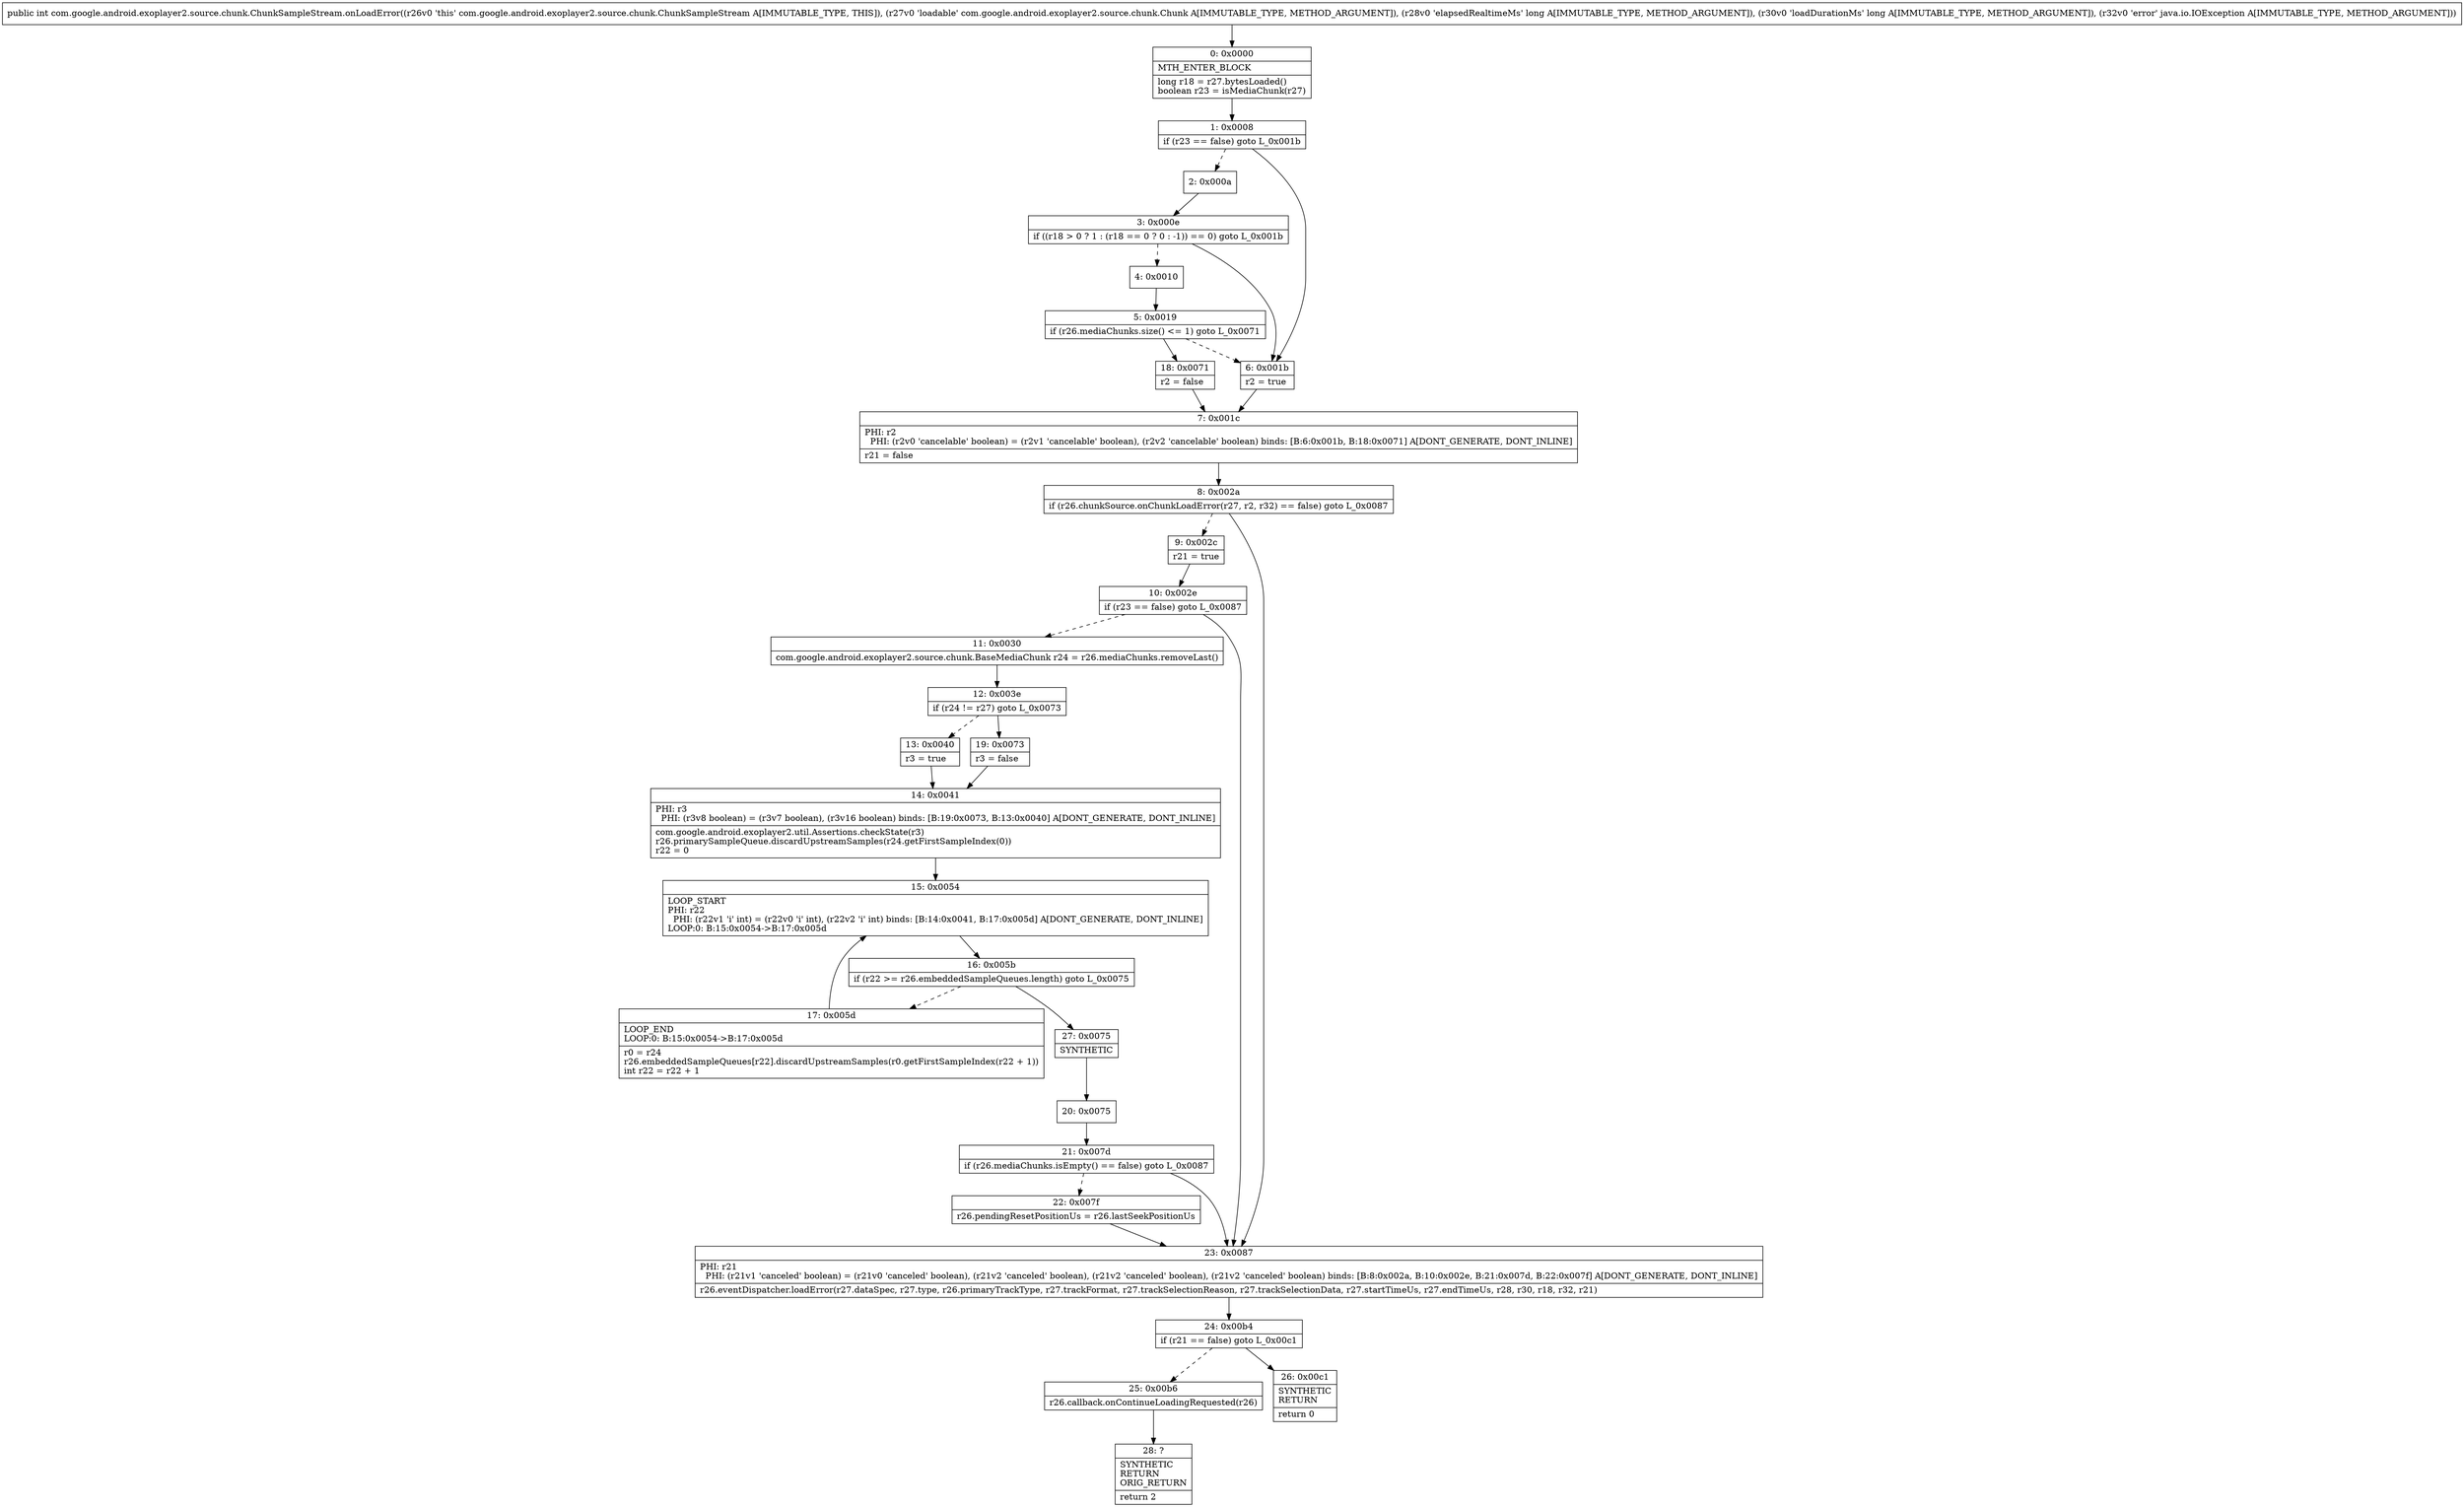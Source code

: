 digraph "CFG forcom.google.android.exoplayer2.source.chunk.ChunkSampleStream.onLoadError(Lcom\/google\/android\/exoplayer2\/source\/chunk\/Chunk;JJLjava\/io\/IOException;)I" {
Node_0 [shape=record,label="{0\:\ 0x0000|MTH_ENTER_BLOCK\l|long r18 = r27.bytesLoaded()\lboolean r23 = isMediaChunk(r27)\l}"];
Node_1 [shape=record,label="{1\:\ 0x0008|if (r23 == false) goto L_0x001b\l}"];
Node_2 [shape=record,label="{2\:\ 0x000a}"];
Node_3 [shape=record,label="{3\:\ 0x000e|if ((r18 \> 0 ? 1 : (r18 == 0 ? 0 : \-1)) == 0) goto L_0x001b\l}"];
Node_4 [shape=record,label="{4\:\ 0x0010}"];
Node_5 [shape=record,label="{5\:\ 0x0019|if (r26.mediaChunks.size() \<= 1) goto L_0x0071\l}"];
Node_6 [shape=record,label="{6\:\ 0x001b|r2 = true\l}"];
Node_7 [shape=record,label="{7\:\ 0x001c|PHI: r2 \l  PHI: (r2v0 'cancelable' boolean) = (r2v1 'cancelable' boolean), (r2v2 'cancelable' boolean) binds: [B:6:0x001b, B:18:0x0071] A[DONT_GENERATE, DONT_INLINE]\l|r21 = false\l}"];
Node_8 [shape=record,label="{8\:\ 0x002a|if (r26.chunkSource.onChunkLoadError(r27, r2, r32) == false) goto L_0x0087\l}"];
Node_9 [shape=record,label="{9\:\ 0x002c|r21 = true\l}"];
Node_10 [shape=record,label="{10\:\ 0x002e|if (r23 == false) goto L_0x0087\l}"];
Node_11 [shape=record,label="{11\:\ 0x0030|com.google.android.exoplayer2.source.chunk.BaseMediaChunk r24 = r26.mediaChunks.removeLast()\l}"];
Node_12 [shape=record,label="{12\:\ 0x003e|if (r24 != r27) goto L_0x0073\l}"];
Node_13 [shape=record,label="{13\:\ 0x0040|r3 = true\l}"];
Node_14 [shape=record,label="{14\:\ 0x0041|PHI: r3 \l  PHI: (r3v8 boolean) = (r3v7 boolean), (r3v16 boolean) binds: [B:19:0x0073, B:13:0x0040] A[DONT_GENERATE, DONT_INLINE]\l|com.google.android.exoplayer2.util.Assertions.checkState(r3)\lr26.primarySampleQueue.discardUpstreamSamples(r24.getFirstSampleIndex(0))\lr22 = 0\l}"];
Node_15 [shape=record,label="{15\:\ 0x0054|LOOP_START\lPHI: r22 \l  PHI: (r22v1 'i' int) = (r22v0 'i' int), (r22v2 'i' int) binds: [B:14:0x0041, B:17:0x005d] A[DONT_GENERATE, DONT_INLINE]\lLOOP:0: B:15:0x0054\-\>B:17:0x005d\l}"];
Node_16 [shape=record,label="{16\:\ 0x005b|if (r22 \>= r26.embeddedSampleQueues.length) goto L_0x0075\l}"];
Node_17 [shape=record,label="{17\:\ 0x005d|LOOP_END\lLOOP:0: B:15:0x0054\-\>B:17:0x005d\l|r0 = r24\lr26.embeddedSampleQueues[r22].discardUpstreamSamples(r0.getFirstSampleIndex(r22 + 1))\lint r22 = r22 + 1\l}"];
Node_18 [shape=record,label="{18\:\ 0x0071|r2 = false\l}"];
Node_19 [shape=record,label="{19\:\ 0x0073|r3 = false\l}"];
Node_20 [shape=record,label="{20\:\ 0x0075}"];
Node_21 [shape=record,label="{21\:\ 0x007d|if (r26.mediaChunks.isEmpty() == false) goto L_0x0087\l}"];
Node_22 [shape=record,label="{22\:\ 0x007f|r26.pendingResetPositionUs = r26.lastSeekPositionUs\l}"];
Node_23 [shape=record,label="{23\:\ 0x0087|PHI: r21 \l  PHI: (r21v1 'canceled' boolean) = (r21v0 'canceled' boolean), (r21v2 'canceled' boolean), (r21v2 'canceled' boolean), (r21v2 'canceled' boolean) binds: [B:8:0x002a, B:10:0x002e, B:21:0x007d, B:22:0x007f] A[DONT_GENERATE, DONT_INLINE]\l|r26.eventDispatcher.loadError(r27.dataSpec, r27.type, r26.primaryTrackType, r27.trackFormat, r27.trackSelectionReason, r27.trackSelectionData, r27.startTimeUs, r27.endTimeUs, r28, r30, r18, r32, r21)\l}"];
Node_24 [shape=record,label="{24\:\ 0x00b4|if (r21 == false) goto L_0x00c1\l}"];
Node_25 [shape=record,label="{25\:\ 0x00b6|r26.callback.onContinueLoadingRequested(r26)\l}"];
Node_26 [shape=record,label="{26\:\ 0x00c1|SYNTHETIC\lRETURN\l|return 0\l}"];
Node_27 [shape=record,label="{27\:\ 0x0075|SYNTHETIC\l}"];
Node_28 [shape=record,label="{28\:\ ?|SYNTHETIC\lRETURN\lORIG_RETURN\l|return 2\l}"];
MethodNode[shape=record,label="{public int com.google.android.exoplayer2.source.chunk.ChunkSampleStream.onLoadError((r26v0 'this' com.google.android.exoplayer2.source.chunk.ChunkSampleStream A[IMMUTABLE_TYPE, THIS]), (r27v0 'loadable' com.google.android.exoplayer2.source.chunk.Chunk A[IMMUTABLE_TYPE, METHOD_ARGUMENT]), (r28v0 'elapsedRealtimeMs' long A[IMMUTABLE_TYPE, METHOD_ARGUMENT]), (r30v0 'loadDurationMs' long A[IMMUTABLE_TYPE, METHOD_ARGUMENT]), (r32v0 'error' java.io.IOException A[IMMUTABLE_TYPE, METHOD_ARGUMENT])) }"];
MethodNode -> Node_0;
Node_0 -> Node_1;
Node_1 -> Node_2[style=dashed];
Node_1 -> Node_6;
Node_2 -> Node_3;
Node_3 -> Node_4[style=dashed];
Node_3 -> Node_6;
Node_4 -> Node_5;
Node_5 -> Node_6[style=dashed];
Node_5 -> Node_18;
Node_6 -> Node_7;
Node_7 -> Node_8;
Node_8 -> Node_9[style=dashed];
Node_8 -> Node_23;
Node_9 -> Node_10;
Node_10 -> Node_11[style=dashed];
Node_10 -> Node_23;
Node_11 -> Node_12;
Node_12 -> Node_13[style=dashed];
Node_12 -> Node_19;
Node_13 -> Node_14;
Node_14 -> Node_15;
Node_15 -> Node_16;
Node_16 -> Node_17[style=dashed];
Node_16 -> Node_27;
Node_17 -> Node_15;
Node_18 -> Node_7;
Node_19 -> Node_14;
Node_20 -> Node_21;
Node_21 -> Node_22[style=dashed];
Node_21 -> Node_23;
Node_22 -> Node_23;
Node_23 -> Node_24;
Node_24 -> Node_25[style=dashed];
Node_24 -> Node_26;
Node_25 -> Node_28;
Node_27 -> Node_20;
}

